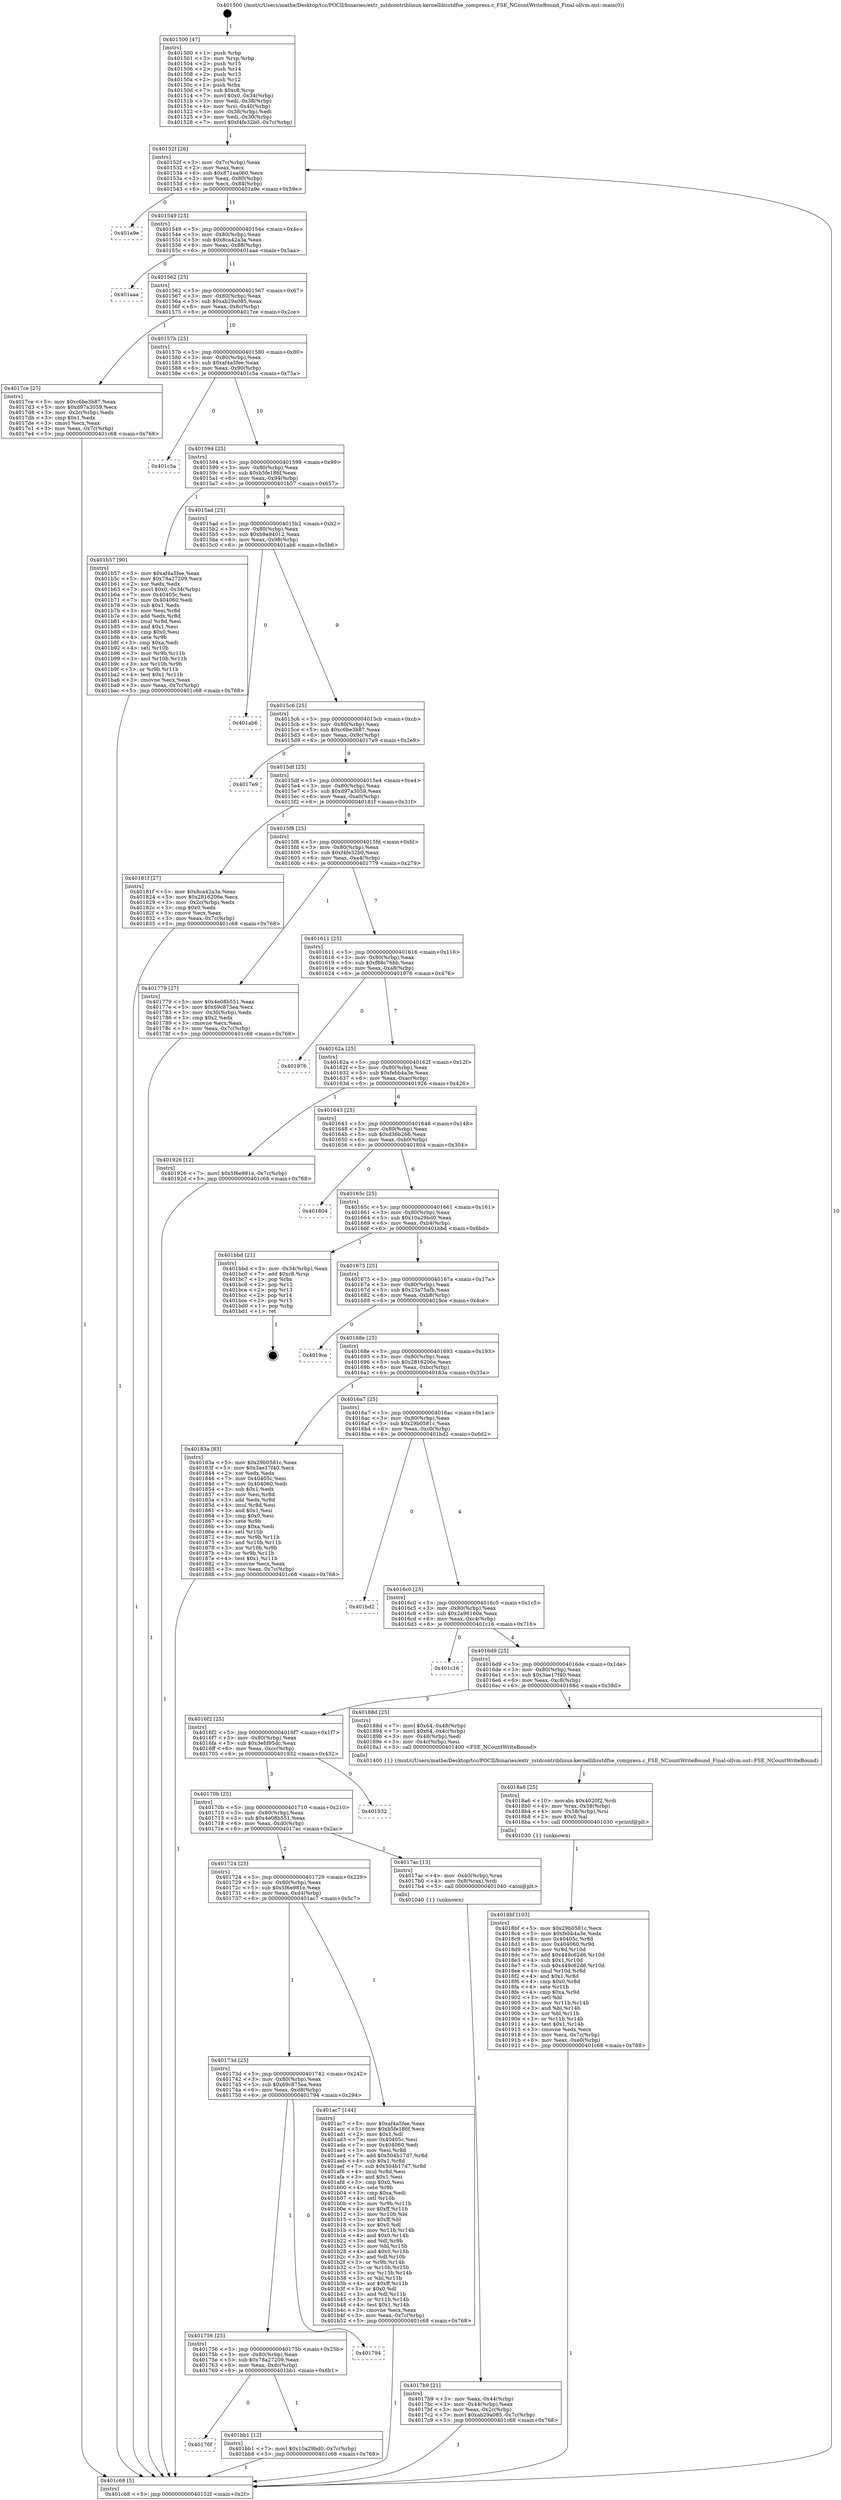 digraph "0x401500" {
  label = "0x401500 (/mnt/c/Users/mathe/Desktop/tcc/POCII/binaries/extr_zstdcontriblinux-kernellibzstdfse_compress.c_FSE_NCountWriteBound_Final-ollvm.out::main(0))"
  labelloc = "t"
  node[shape=record]

  Entry [label="",width=0.3,height=0.3,shape=circle,fillcolor=black,style=filled]
  "0x40152f" [label="{
     0x40152f [26]\l
     | [instrs]\l
     &nbsp;&nbsp;0x40152f \<+3\>: mov -0x7c(%rbp),%eax\l
     &nbsp;&nbsp;0x401532 \<+2\>: mov %eax,%ecx\l
     &nbsp;&nbsp;0x401534 \<+6\>: sub $0x871ea060,%ecx\l
     &nbsp;&nbsp;0x40153a \<+3\>: mov %eax,-0x80(%rbp)\l
     &nbsp;&nbsp;0x40153d \<+6\>: mov %ecx,-0x84(%rbp)\l
     &nbsp;&nbsp;0x401543 \<+6\>: je 0000000000401a9e \<main+0x59e\>\l
  }"]
  "0x401a9e" [label="{
     0x401a9e\l
  }", style=dashed]
  "0x401549" [label="{
     0x401549 [25]\l
     | [instrs]\l
     &nbsp;&nbsp;0x401549 \<+5\>: jmp 000000000040154e \<main+0x4e\>\l
     &nbsp;&nbsp;0x40154e \<+3\>: mov -0x80(%rbp),%eax\l
     &nbsp;&nbsp;0x401551 \<+5\>: sub $0x8ca42a3a,%eax\l
     &nbsp;&nbsp;0x401556 \<+6\>: mov %eax,-0x88(%rbp)\l
     &nbsp;&nbsp;0x40155c \<+6\>: je 0000000000401aaa \<main+0x5aa\>\l
  }"]
  Exit [label="",width=0.3,height=0.3,shape=circle,fillcolor=black,style=filled,peripheries=2]
  "0x401aaa" [label="{
     0x401aaa\l
  }", style=dashed]
  "0x401562" [label="{
     0x401562 [25]\l
     | [instrs]\l
     &nbsp;&nbsp;0x401562 \<+5\>: jmp 0000000000401567 \<main+0x67\>\l
     &nbsp;&nbsp;0x401567 \<+3\>: mov -0x80(%rbp),%eax\l
     &nbsp;&nbsp;0x40156a \<+5\>: sub $0xab29a085,%eax\l
     &nbsp;&nbsp;0x40156f \<+6\>: mov %eax,-0x8c(%rbp)\l
     &nbsp;&nbsp;0x401575 \<+6\>: je 00000000004017ce \<main+0x2ce\>\l
  }"]
  "0x40176f" [label="{
     0x40176f\l
  }", style=dashed]
  "0x4017ce" [label="{
     0x4017ce [27]\l
     | [instrs]\l
     &nbsp;&nbsp;0x4017ce \<+5\>: mov $0xc6be3b87,%eax\l
     &nbsp;&nbsp;0x4017d3 \<+5\>: mov $0xd97a3059,%ecx\l
     &nbsp;&nbsp;0x4017d8 \<+3\>: mov -0x2c(%rbp),%edx\l
     &nbsp;&nbsp;0x4017db \<+3\>: cmp $0x1,%edx\l
     &nbsp;&nbsp;0x4017de \<+3\>: cmovl %ecx,%eax\l
     &nbsp;&nbsp;0x4017e1 \<+3\>: mov %eax,-0x7c(%rbp)\l
     &nbsp;&nbsp;0x4017e4 \<+5\>: jmp 0000000000401c68 \<main+0x768\>\l
  }"]
  "0x40157b" [label="{
     0x40157b [25]\l
     | [instrs]\l
     &nbsp;&nbsp;0x40157b \<+5\>: jmp 0000000000401580 \<main+0x80\>\l
     &nbsp;&nbsp;0x401580 \<+3\>: mov -0x80(%rbp),%eax\l
     &nbsp;&nbsp;0x401583 \<+5\>: sub $0xaf4a5fee,%eax\l
     &nbsp;&nbsp;0x401588 \<+6\>: mov %eax,-0x90(%rbp)\l
     &nbsp;&nbsp;0x40158e \<+6\>: je 0000000000401c5a \<main+0x75a\>\l
  }"]
  "0x401bb1" [label="{
     0x401bb1 [12]\l
     | [instrs]\l
     &nbsp;&nbsp;0x401bb1 \<+7\>: movl $0x10a29bd0,-0x7c(%rbp)\l
     &nbsp;&nbsp;0x401bb8 \<+5\>: jmp 0000000000401c68 \<main+0x768\>\l
  }"]
  "0x401c5a" [label="{
     0x401c5a\l
  }", style=dashed]
  "0x401594" [label="{
     0x401594 [25]\l
     | [instrs]\l
     &nbsp;&nbsp;0x401594 \<+5\>: jmp 0000000000401599 \<main+0x99\>\l
     &nbsp;&nbsp;0x401599 \<+3\>: mov -0x80(%rbp),%eax\l
     &nbsp;&nbsp;0x40159c \<+5\>: sub $0xb5fe186f,%eax\l
     &nbsp;&nbsp;0x4015a1 \<+6\>: mov %eax,-0x94(%rbp)\l
     &nbsp;&nbsp;0x4015a7 \<+6\>: je 0000000000401b57 \<main+0x657\>\l
  }"]
  "0x401756" [label="{
     0x401756 [25]\l
     | [instrs]\l
     &nbsp;&nbsp;0x401756 \<+5\>: jmp 000000000040175b \<main+0x25b\>\l
     &nbsp;&nbsp;0x40175b \<+3\>: mov -0x80(%rbp),%eax\l
     &nbsp;&nbsp;0x40175e \<+5\>: sub $0x78a27209,%eax\l
     &nbsp;&nbsp;0x401763 \<+6\>: mov %eax,-0xdc(%rbp)\l
     &nbsp;&nbsp;0x401769 \<+6\>: je 0000000000401bb1 \<main+0x6b1\>\l
  }"]
  "0x401b57" [label="{
     0x401b57 [90]\l
     | [instrs]\l
     &nbsp;&nbsp;0x401b57 \<+5\>: mov $0xaf4a5fee,%eax\l
     &nbsp;&nbsp;0x401b5c \<+5\>: mov $0x78a27209,%ecx\l
     &nbsp;&nbsp;0x401b61 \<+2\>: xor %edx,%edx\l
     &nbsp;&nbsp;0x401b63 \<+7\>: movl $0x0,-0x34(%rbp)\l
     &nbsp;&nbsp;0x401b6a \<+7\>: mov 0x40405c,%esi\l
     &nbsp;&nbsp;0x401b71 \<+7\>: mov 0x404060,%edi\l
     &nbsp;&nbsp;0x401b78 \<+3\>: sub $0x1,%edx\l
     &nbsp;&nbsp;0x401b7b \<+3\>: mov %esi,%r8d\l
     &nbsp;&nbsp;0x401b7e \<+3\>: add %edx,%r8d\l
     &nbsp;&nbsp;0x401b81 \<+4\>: imul %r8d,%esi\l
     &nbsp;&nbsp;0x401b85 \<+3\>: and $0x1,%esi\l
     &nbsp;&nbsp;0x401b88 \<+3\>: cmp $0x0,%esi\l
     &nbsp;&nbsp;0x401b8b \<+4\>: sete %r9b\l
     &nbsp;&nbsp;0x401b8f \<+3\>: cmp $0xa,%edi\l
     &nbsp;&nbsp;0x401b92 \<+4\>: setl %r10b\l
     &nbsp;&nbsp;0x401b96 \<+3\>: mov %r9b,%r11b\l
     &nbsp;&nbsp;0x401b99 \<+3\>: and %r10b,%r11b\l
     &nbsp;&nbsp;0x401b9c \<+3\>: xor %r10b,%r9b\l
     &nbsp;&nbsp;0x401b9f \<+3\>: or %r9b,%r11b\l
     &nbsp;&nbsp;0x401ba2 \<+4\>: test $0x1,%r11b\l
     &nbsp;&nbsp;0x401ba6 \<+3\>: cmovne %ecx,%eax\l
     &nbsp;&nbsp;0x401ba9 \<+3\>: mov %eax,-0x7c(%rbp)\l
     &nbsp;&nbsp;0x401bac \<+5\>: jmp 0000000000401c68 \<main+0x768\>\l
  }"]
  "0x4015ad" [label="{
     0x4015ad [25]\l
     | [instrs]\l
     &nbsp;&nbsp;0x4015ad \<+5\>: jmp 00000000004015b2 \<main+0xb2\>\l
     &nbsp;&nbsp;0x4015b2 \<+3\>: mov -0x80(%rbp),%eax\l
     &nbsp;&nbsp;0x4015b5 \<+5\>: sub $0xb9a94012,%eax\l
     &nbsp;&nbsp;0x4015ba \<+6\>: mov %eax,-0x98(%rbp)\l
     &nbsp;&nbsp;0x4015c0 \<+6\>: je 0000000000401ab6 \<main+0x5b6\>\l
  }"]
  "0x401794" [label="{
     0x401794\l
  }", style=dashed]
  "0x401ab6" [label="{
     0x401ab6\l
  }", style=dashed]
  "0x4015c6" [label="{
     0x4015c6 [25]\l
     | [instrs]\l
     &nbsp;&nbsp;0x4015c6 \<+5\>: jmp 00000000004015cb \<main+0xcb\>\l
     &nbsp;&nbsp;0x4015cb \<+3\>: mov -0x80(%rbp),%eax\l
     &nbsp;&nbsp;0x4015ce \<+5\>: sub $0xc6be3b87,%eax\l
     &nbsp;&nbsp;0x4015d3 \<+6\>: mov %eax,-0x9c(%rbp)\l
     &nbsp;&nbsp;0x4015d9 \<+6\>: je 00000000004017e9 \<main+0x2e9\>\l
  }"]
  "0x40173d" [label="{
     0x40173d [25]\l
     | [instrs]\l
     &nbsp;&nbsp;0x40173d \<+5\>: jmp 0000000000401742 \<main+0x242\>\l
     &nbsp;&nbsp;0x401742 \<+3\>: mov -0x80(%rbp),%eax\l
     &nbsp;&nbsp;0x401745 \<+5\>: sub $0x69c875ea,%eax\l
     &nbsp;&nbsp;0x40174a \<+6\>: mov %eax,-0xd8(%rbp)\l
     &nbsp;&nbsp;0x401750 \<+6\>: je 0000000000401794 \<main+0x294\>\l
  }"]
  "0x4017e9" [label="{
     0x4017e9\l
  }", style=dashed]
  "0x4015df" [label="{
     0x4015df [25]\l
     | [instrs]\l
     &nbsp;&nbsp;0x4015df \<+5\>: jmp 00000000004015e4 \<main+0xe4\>\l
     &nbsp;&nbsp;0x4015e4 \<+3\>: mov -0x80(%rbp),%eax\l
     &nbsp;&nbsp;0x4015e7 \<+5\>: sub $0xd97a3059,%eax\l
     &nbsp;&nbsp;0x4015ec \<+6\>: mov %eax,-0xa0(%rbp)\l
     &nbsp;&nbsp;0x4015f2 \<+6\>: je 000000000040181f \<main+0x31f\>\l
  }"]
  "0x401ac7" [label="{
     0x401ac7 [144]\l
     | [instrs]\l
     &nbsp;&nbsp;0x401ac7 \<+5\>: mov $0xaf4a5fee,%eax\l
     &nbsp;&nbsp;0x401acc \<+5\>: mov $0xb5fe186f,%ecx\l
     &nbsp;&nbsp;0x401ad1 \<+2\>: mov $0x1,%dl\l
     &nbsp;&nbsp;0x401ad3 \<+7\>: mov 0x40405c,%esi\l
     &nbsp;&nbsp;0x401ada \<+7\>: mov 0x404060,%edi\l
     &nbsp;&nbsp;0x401ae1 \<+3\>: mov %esi,%r8d\l
     &nbsp;&nbsp;0x401ae4 \<+7\>: add $0x504b17d7,%r8d\l
     &nbsp;&nbsp;0x401aeb \<+4\>: sub $0x1,%r8d\l
     &nbsp;&nbsp;0x401aef \<+7\>: sub $0x504b17d7,%r8d\l
     &nbsp;&nbsp;0x401af6 \<+4\>: imul %r8d,%esi\l
     &nbsp;&nbsp;0x401afa \<+3\>: and $0x1,%esi\l
     &nbsp;&nbsp;0x401afd \<+3\>: cmp $0x0,%esi\l
     &nbsp;&nbsp;0x401b00 \<+4\>: sete %r9b\l
     &nbsp;&nbsp;0x401b04 \<+3\>: cmp $0xa,%edi\l
     &nbsp;&nbsp;0x401b07 \<+4\>: setl %r10b\l
     &nbsp;&nbsp;0x401b0b \<+3\>: mov %r9b,%r11b\l
     &nbsp;&nbsp;0x401b0e \<+4\>: xor $0xff,%r11b\l
     &nbsp;&nbsp;0x401b12 \<+3\>: mov %r10b,%bl\l
     &nbsp;&nbsp;0x401b15 \<+3\>: xor $0xff,%bl\l
     &nbsp;&nbsp;0x401b18 \<+3\>: xor $0x0,%dl\l
     &nbsp;&nbsp;0x401b1b \<+3\>: mov %r11b,%r14b\l
     &nbsp;&nbsp;0x401b1e \<+4\>: and $0x0,%r14b\l
     &nbsp;&nbsp;0x401b22 \<+3\>: and %dl,%r9b\l
     &nbsp;&nbsp;0x401b25 \<+3\>: mov %bl,%r15b\l
     &nbsp;&nbsp;0x401b28 \<+4\>: and $0x0,%r15b\l
     &nbsp;&nbsp;0x401b2c \<+3\>: and %dl,%r10b\l
     &nbsp;&nbsp;0x401b2f \<+3\>: or %r9b,%r14b\l
     &nbsp;&nbsp;0x401b32 \<+3\>: or %r10b,%r15b\l
     &nbsp;&nbsp;0x401b35 \<+3\>: xor %r15b,%r14b\l
     &nbsp;&nbsp;0x401b38 \<+3\>: or %bl,%r11b\l
     &nbsp;&nbsp;0x401b3b \<+4\>: xor $0xff,%r11b\l
     &nbsp;&nbsp;0x401b3f \<+3\>: or $0x0,%dl\l
     &nbsp;&nbsp;0x401b42 \<+3\>: and %dl,%r11b\l
     &nbsp;&nbsp;0x401b45 \<+3\>: or %r11b,%r14b\l
     &nbsp;&nbsp;0x401b48 \<+4\>: test $0x1,%r14b\l
     &nbsp;&nbsp;0x401b4c \<+3\>: cmovne %ecx,%eax\l
     &nbsp;&nbsp;0x401b4f \<+3\>: mov %eax,-0x7c(%rbp)\l
     &nbsp;&nbsp;0x401b52 \<+5\>: jmp 0000000000401c68 \<main+0x768\>\l
  }"]
  "0x40181f" [label="{
     0x40181f [27]\l
     | [instrs]\l
     &nbsp;&nbsp;0x40181f \<+5\>: mov $0x8ca42a3a,%eax\l
     &nbsp;&nbsp;0x401824 \<+5\>: mov $0x2816206e,%ecx\l
     &nbsp;&nbsp;0x401829 \<+3\>: mov -0x2c(%rbp),%edx\l
     &nbsp;&nbsp;0x40182c \<+3\>: cmp $0x0,%edx\l
     &nbsp;&nbsp;0x40182f \<+3\>: cmove %ecx,%eax\l
     &nbsp;&nbsp;0x401832 \<+3\>: mov %eax,-0x7c(%rbp)\l
     &nbsp;&nbsp;0x401835 \<+5\>: jmp 0000000000401c68 \<main+0x768\>\l
  }"]
  "0x4015f8" [label="{
     0x4015f8 [25]\l
     | [instrs]\l
     &nbsp;&nbsp;0x4015f8 \<+5\>: jmp 00000000004015fd \<main+0xfd\>\l
     &nbsp;&nbsp;0x4015fd \<+3\>: mov -0x80(%rbp),%eax\l
     &nbsp;&nbsp;0x401600 \<+5\>: sub $0xf4fe32b0,%eax\l
     &nbsp;&nbsp;0x401605 \<+6\>: mov %eax,-0xa4(%rbp)\l
     &nbsp;&nbsp;0x40160b \<+6\>: je 0000000000401779 \<main+0x279\>\l
  }"]
  "0x4018bf" [label="{
     0x4018bf [103]\l
     | [instrs]\l
     &nbsp;&nbsp;0x4018bf \<+5\>: mov $0x29b0581c,%ecx\l
     &nbsp;&nbsp;0x4018c4 \<+5\>: mov $0xfebb4a3e,%edx\l
     &nbsp;&nbsp;0x4018c9 \<+8\>: mov 0x40405c,%r8d\l
     &nbsp;&nbsp;0x4018d1 \<+8\>: mov 0x404060,%r9d\l
     &nbsp;&nbsp;0x4018d9 \<+3\>: mov %r8d,%r10d\l
     &nbsp;&nbsp;0x4018dc \<+7\>: add $0x449c62d6,%r10d\l
     &nbsp;&nbsp;0x4018e3 \<+4\>: sub $0x1,%r10d\l
     &nbsp;&nbsp;0x4018e7 \<+7\>: sub $0x449c62d6,%r10d\l
     &nbsp;&nbsp;0x4018ee \<+4\>: imul %r10d,%r8d\l
     &nbsp;&nbsp;0x4018f2 \<+4\>: and $0x1,%r8d\l
     &nbsp;&nbsp;0x4018f6 \<+4\>: cmp $0x0,%r8d\l
     &nbsp;&nbsp;0x4018fa \<+4\>: sete %r11b\l
     &nbsp;&nbsp;0x4018fe \<+4\>: cmp $0xa,%r9d\l
     &nbsp;&nbsp;0x401902 \<+3\>: setl %bl\l
     &nbsp;&nbsp;0x401905 \<+3\>: mov %r11b,%r14b\l
     &nbsp;&nbsp;0x401908 \<+3\>: and %bl,%r14b\l
     &nbsp;&nbsp;0x40190b \<+3\>: xor %bl,%r11b\l
     &nbsp;&nbsp;0x40190e \<+3\>: or %r11b,%r14b\l
     &nbsp;&nbsp;0x401911 \<+4\>: test $0x1,%r14b\l
     &nbsp;&nbsp;0x401915 \<+3\>: cmovne %edx,%ecx\l
     &nbsp;&nbsp;0x401918 \<+3\>: mov %ecx,-0x7c(%rbp)\l
     &nbsp;&nbsp;0x40191b \<+6\>: mov %eax,-0xe0(%rbp)\l
     &nbsp;&nbsp;0x401921 \<+5\>: jmp 0000000000401c68 \<main+0x768\>\l
  }"]
  "0x401779" [label="{
     0x401779 [27]\l
     | [instrs]\l
     &nbsp;&nbsp;0x401779 \<+5\>: mov $0x4e08b551,%eax\l
     &nbsp;&nbsp;0x40177e \<+5\>: mov $0x69c875ea,%ecx\l
     &nbsp;&nbsp;0x401783 \<+3\>: mov -0x30(%rbp),%edx\l
     &nbsp;&nbsp;0x401786 \<+3\>: cmp $0x2,%edx\l
     &nbsp;&nbsp;0x401789 \<+3\>: cmovne %ecx,%eax\l
     &nbsp;&nbsp;0x40178c \<+3\>: mov %eax,-0x7c(%rbp)\l
     &nbsp;&nbsp;0x40178f \<+5\>: jmp 0000000000401c68 \<main+0x768\>\l
  }"]
  "0x401611" [label="{
     0x401611 [25]\l
     | [instrs]\l
     &nbsp;&nbsp;0x401611 \<+5\>: jmp 0000000000401616 \<main+0x116\>\l
     &nbsp;&nbsp;0x401616 \<+3\>: mov -0x80(%rbp),%eax\l
     &nbsp;&nbsp;0x401619 \<+5\>: sub $0xf88c76bb,%eax\l
     &nbsp;&nbsp;0x40161e \<+6\>: mov %eax,-0xa8(%rbp)\l
     &nbsp;&nbsp;0x401624 \<+6\>: je 0000000000401976 \<main+0x476\>\l
  }"]
  "0x401c68" [label="{
     0x401c68 [5]\l
     | [instrs]\l
     &nbsp;&nbsp;0x401c68 \<+5\>: jmp 000000000040152f \<main+0x2f\>\l
  }"]
  "0x401500" [label="{
     0x401500 [47]\l
     | [instrs]\l
     &nbsp;&nbsp;0x401500 \<+1\>: push %rbp\l
     &nbsp;&nbsp;0x401501 \<+3\>: mov %rsp,%rbp\l
     &nbsp;&nbsp;0x401504 \<+2\>: push %r15\l
     &nbsp;&nbsp;0x401506 \<+2\>: push %r14\l
     &nbsp;&nbsp;0x401508 \<+2\>: push %r13\l
     &nbsp;&nbsp;0x40150a \<+2\>: push %r12\l
     &nbsp;&nbsp;0x40150c \<+1\>: push %rbx\l
     &nbsp;&nbsp;0x40150d \<+7\>: sub $0xc8,%rsp\l
     &nbsp;&nbsp;0x401514 \<+7\>: movl $0x0,-0x34(%rbp)\l
     &nbsp;&nbsp;0x40151b \<+3\>: mov %edi,-0x38(%rbp)\l
     &nbsp;&nbsp;0x40151e \<+4\>: mov %rsi,-0x40(%rbp)\l
     &nbsp;&nbsp;0x401522 \<+3\>: mov -0x38(%rbp),%edi\l
     &nbsp;&nbsp;0x401525 \<+3\>: mov %edi,-0x30(%rbp)\l
     &nbsp;&nbsp;0x401528 \<+7\>: movl $0xf4fe32b0,-0x7c(%rbp)\l
  }"]
  "0x4018a6" [label="{
     0x4018a6 [25]\l
     | [instrs]\l
     &nbsp;&nbsp;0x4018a6 \<+10\>: movabs $0x4020f2,%rdi\l
     &nbsp;&nbsp;0x4018b0 \<+4\>: mov %rax,-0x58(%rbp)\l
     &nbsp;&nbsp;0x4018b4 \<+4\>: mov -0x58(%rbp),%rsi\l
     &nbsp;&nbsp;0x4018b8 \<+2\>: mov $0x0,%al\l
     &nbsp;&nbsp;0x4018ba \<+5\>: call 0000000000401030 \<printf@plt\>\l
     | [calls]\l
     &nbsp;&nbsp;0x401030 \{1\} (unknown)\l
  }"]
  "0x401976" [label="{
     0x401976\l
  }", style=dashed]
  "0x40162a" [label="{
     0x40162a [25]\l
     | [instrs]\l
     &nbsp;&nbsp;0x40162a \<+5\>: jmp 000000000040162f \<main+0x12f\>\l
     &nbsp;&nbsp;0x40162f \<+3\>: mov -0x80(%rbp),%eax\l
     &nbsp;&nbsp;0x401632 \<+5\>: sub $0xfebb4a3e,%eax\l
     &nbsp;&nbsp;0x401637 \<+6\>: mov %eax,-0xac(%rbp)\l
     &nbsp;&nbsp;0x40163d \<+6\>: je 0000000000401926 \<main+0x426\>\l
  }"]
  "0x4017b9" [label="{
     0x4017b9 [21]\l
     | [instrs]\l
     &nbsp;&nbsp;0x4017b9 \<+3\>: mov %eax,-0x44(%rbp)\l
     &nbsp;&nbsp;0x4017bc \<+3\>: mov -0x44(%rbp),%eax\l
     &nbsp;&nbsp;0x4017bf \<+3\>: mov %eax,-0x2c(%rbp)\l
     &nbsp;&nbsp;0x4017c2 \<+7\>: movl $0xab29a085,-0x7c(%rbp)\l
     &nbsp;&nbsp;0x4017c9 \<+5\>: jmp 0000000000401c68 \<main+0x768\>\l
  }"]
  "0x401926" [label="{
     0x401926 [12]\l
     | [instrs]\l
     &nbsp;&nbsp;0x401926 \<+7\>: movl $0x5f6e981e,-0x7c(%rbp)\l
     &nbsp;&nbsp;0x40192d \<+5\>: jmp 0000000000401c68 \<main+0x768\>\l
  }"]
  "0x401643" [label="{
     0x401643 [25]\l
     | [instrs]\l
     &nbsp;&nbsp;0x401643 \<+5\>: jmp 0000000000401648 \<main+0x148\>\l
     &nbsp;&nbsp;0x401648 \<+3\>: mov -0x80(%rbp),%eax\l
     &nbsp;&nbsp;0x40164b \<+5\>: sub $0xd36b266,%eax\l
     &nbsp;&nbsp;0x401650 \<+6\>: mov %eax,-0xb0(%rbp)\l
     &nbsp;&nbsp;0x401656 \<+6\>: je 0000000000401804 \<main+0x304\>\l
  }"]
  "0x401724" [label="{
     0x401724 [25]\l
     | [instrs]\l
     &nbsp;&nbsp;0x401724 \<+5\>: jmp 0000000000401729 \<main+0x229\>\l
     &nbsp;&nbsp;0x401729 \<+3\>: mov -0x80(%rbp),%eax\l
     &nbsp;&nbsp;0x40172c \<+5\>: sub $0x5f6e981e,%eax\l
     &nbsp;&nbsp;0x401731 \<+6\>: mov %eax,-0xd4(%rbp)\l
     &nbsp;&nbsp;0x401737 \<+6\>: je 0000000000401ac7 \<main+0x5c7\>\l
  }"]
  "0x401804" [label="{
     0x401804\l
  }", style=dashed]
  "0x40165c" [label="{
     0x40165c [25]\l
     | [instrs]\l
     &nbsp;&nbsp;0x40165c \<+5\>: jmp 0000000000401661 \<main+0x161\>\l
     &nbsp;&nbsp;0x401661 \<+3\>: mov -0x80(%rbp),%eax\l
     &nbsp;&nbsp;0x401664 \<+5\>: sub $0x10a29bd0,%eax\l
     &nbsp;&nbsp;0x401669 \<+6\>: mov %eax,-0xb4(%rbp)\l
     &nbsp;&nbsp;0x40166f \<+6\>: je 0000000000401bbd \<main+0x6bd\>\l
  }"]
  "0x4017ac" [label="{
     0x4017ac [13]\l
     | [instrs]\l
     &nbsp;&nbsp;0x4017ac \<+4\>: mov -0x40(%rbp),%rax\l
     &nbsp;&nbsp;0x4017b0 \<+4\>: mov 0x8(%rax),%rdi\l
     &nbsp;&nbsp;0x4017b4 \<+5\>: call 0000000000401040 \<atoi@plt\>\l
     | [calls]\l
     &nbsp;&nbsp;0x401040 \{1\} (unknown)\l
  }"]
  "0x401bbd" [label="{
     0x401bbd [21]\l
     | [instrs]\l
     &nbsp;&nbsp;0x401bbd \<+3\>: mov -0x34(%rbp),%eax\l
     &nbsp;&nbsp;0x401bc0 \<+7\>: add $0xc8,%rsp\l
     &nbsp;&nbsp;0x401bc7 \<+1\>: pop %rbx\l
     &nbsp;&nbsp;0x401bc8 \<+2\>: pop %r12\l
     &nbsp;&nbsp;0x401bca \<+2\>: pop %r13\l
     &nbsp;&nbsp;0x401bcc \<+2\>: pop %r14\l
     &nbsp;&nbsp;0x401bce \<+2\>: pop %r15\l
     &nbsp;&nbsp;0x401bd0 \<+1\>: pop %rbp\l
     &nbsp;&nbsp;0x401bd1 \<+1\>: ret\l
  }"]
  "0x401675" [label="{
     0x401675 [25]\l
     | [instrs]\l
     &nbsp;&nbsp;0x401675 \<+5\>: jmp 000000000040167a \<main+0x17a\>\l
     &nbsp;&nbsp;0x40167a \<+3\>: mov -0x80(%rbp),%eax\l
     &nbsp;&nbsp;0x40167d \<+5\>: sub $0x23a75afb,%eax\l
     &nbsp;&nbsp;0x401682 \<+6\>: mov %eax,-0xb8(%rbp)\l
     &nbsp;&nbsp;0x401688 \<+6\>: je 00000000004019ce \<main+0x4ce\>\l
  }"]
  "0x40170b" [label="{
     0x40170b [25]\l
     | [instrs]\l
     &nbsp;&nbsp;0x40170b \<+5\>: jmp 0000000000401710 \<main+0x210\>\l
     &nbsp;&nbsp;0x401710 \<+3\>: mov -0x80(%rbp),%eax\l
     &nbsp;&nbsp;0x401713 \<+5\>: sub $0x4e08b551,%eax\l
     &nbsp;&nbsp;0x401718 \<+6\>: mov %eax,-0xd0(%rbp)\l
     &nbsp;&nbsp;0x40171e \<+6\>: je 00000000004017ac \<main+0x2ac\>\l
  }"]
  "0x4019ce" [label="{
     0x4019ce\l
  }", style=dashed]
  "0x40168e" [label="{
     0x40168e [25]\l
     | [instrs]\l
     &nbsp;&nbsp;0x40168e \<+5\>: jmp 0000000000401693 \<main+0x193\>\l
     &nbsp;&nbsp;0x401693 \<+3\>: mov -0x80(%rbp),%eax\l
     &nbsp;&nbsp;0x401696 \<+5\>: sub $0x2816206e,%eax\l
     &nbsp;&nbsp;0x40169b \<+6\>: mov %eax,-0xbc(%rbp)\l
     &nbsp;&nbsp;0x4016a1 \<+6\>: je 000000000040183a \<main+0x33a\>\l
  }"]
  "0x401932" [label="{
     0x401932\l
  }", style=dashed]
  "0x40183a" [label="{
     0x40183a [83]\l
     | [instrs]\l
     &nbsp;&nbsp;0x40183a \<+5\>: mov $0x29b0581c,%eax\l
     &nbsp;&nbsp;0x40183f \<+5\>: mov $0x3ae17f40,%ecx\l
     &nbsp;&nbsp;0x401844 \<+2\>: xor %edx,%edx\l
     &nbsp;&nbsp;0x401846 \<+7\>: mov 0x40405c,%esi\l
     &nbsp;&nbsp;0x40184d \<+7\>: mov 0x404060,%edi\l
     &nbsp;&nbsp;0x401854 \<+3\>: sub $0x1,%edx\l
     &nbsp;&nbsp;0x401857 \<+3\>: mov %esi,%r8d\l
     &nbsp;&nbsp;0x40185a \<+3\>: add %edx,%r8d\l
     &nbsp;&nbsp;0x40185d \<+4\>: imul %r8d,%esi\l
     &nbsp;&nbsp;0x401861 \<+3\>: and $0x1,%esi\l
     &nbsp;&nbsp;0x401864 \<+3\>: cmp $0x0,%esi\l
     &nbsp;&nbsp;0x401867 \<+4\>: sete %r9b\l
     &nbsp;&nbsp;0x40186b \<+3\>: cmp $0xa,%edi\l
     &nbsp;&nbsp;0x40186e \<+4\>: setl %r10b\l
     &nbsp;&nbsp;0x401872 \<+3\>: mov %r9b,%r11b\l
     &nbsp;&nbsp;0x401875 \<+3\>: and %r10b,%r11b\l
     &nbsp;&nbsp;0x401878 \<+3\>: xor %r10b,%r9b\l
     &nbsp;&nbsp;0x40187b \<+3\>: or %r9b,%r11b\l
     &nbsp;&nbsp;0x40187e \<+4\>: test $0x1,%r11b\l
     &nbsp;&nbsp;0x401882 \<+3\>: cmovne %ecx,%eax\l
     &nbsp;&nbsp;0x401885 \<+3\>: mov %eax,-0x7c(%rbp)\l
     &nbsp;&nbsp;0x401888 \<+5\>: jmp 0000000000401c68 \<main+0x768\>\l
  }"]
  "0x4016a7" [label="{
     0x4016a7 [25]\l
     | [instrs]\l
     &nbsp;&nbsp;0x4016a7 \<+5\>: jmp 00000000004016ac \<main+0x1ac\>\l
     &nbsp;&nbsp;0x4016ac \<+3\>: mov -0x80(%rbp),%eax\l
     &nbsp;&nbsp;0x4016af \<+5\>: sub $0x29b0581c,%eax\l
     &nbsp;&nbsp;0x4016b4 \<+6\>: mov %eax,-0xc0(%rbp)\l
     &nbsp;&nbsp;0x4016ba \<+6\>: je 0000000000401bd2 \<main+0x6d2\>\l
  }"]
  "0x4016f2" [label="{
     0x4016f2 [25]\l
     | [instrs]\l
     &nbsp;&nbsp;0x4016f2 \<+5\>: jmp 00000000004016f7 \<main+0x1f7\>\l
     &nbsp;&nbsp;0x4016f7 \<+3\>: mov -0x80(%rbp),%eax\l
     &nbsp;&nbsp;0x4016fa \<+5\>: sub $0x3efd95dc,%eax\l
     &nbsp;&nbsp;0x4016ff \<+6\>: mov %eax,-0xcc(%rbp)\l
     &nbsp;&nbsp;0x401705 \<+6\>: je 0000000000401932 \<main+0x432\>\l
  }"]
  "0x401bd2" [label="{
     0x401bd2\l
  }", style=dashed]
  "0x4016c0" [label="{
     0x4016c0 [25]\l
     | [instrs]\l
     &nbsp;&nbsp;0x4016c0 \<+5\>: jmp 00000000004016c5 \<main+0x1c5\>\l
     &nbsp;&nbsp;0x4016c5 \<+3\>: mov -0x80(%rbp),%eax\l
     &nbsp;&nbsp;0x4016c8 \<+5\>: sub $0x2a96160e,%eax\l
     &nbsp;&nbsp;0x4016cd \<+6\>: mov %eax,-0xc4(%rbp)\l
     &nbsp;&nbsp;0x4016d3 \<+6\>: je 0000000000401c16 \<main+0x716\>\l
  }"]
  "0x40188d" [label="{
     0x40188d [25]\l
     | [instrs]\l
     &nbsp;&nbsp;0x40188d \<+7\>: movl $0x64,-0x48(%rbp)\l
     &nbsp;&nbsp;0x401894 \<+7\>: movl $0x64,-0x4c(%rbp)\l
     &nbsp;&nbsp;0x40189b \<+3\>: mov -0x48(%rbp),%edi\l
     &nbsp;&nbsp;0x40189e \<+3\>: mov -0x4c(%rbp),%esi\l
     &nbsp;&nbsp;0x4018a1 \<+5\>: call 0000000000401400 \<FSE_NCountWriteBound\>\l
     | [calls]\l
     &nbsp;&nbsp;0x401400 \{1\} (/mnt/c/Users/mathe/Desktop/tcc/POCII/binaries/extr_zstdcontriblinux-kernellibzstdfse_compress.c_FSE_NCountWriteBound_Final-ollvm.out::FSE_NCountWriteBound)\l
  }"]
  "0x401c16" [label="{
     0x401c16\l
  }", style=dashed]
  "0x4016d9" [label="{
     0x4016d9 [25]\l
     | [instrs]\l
     &nbsp;&nbsp;0x4016d9 \<+5\>: jmp 00000000004016de \<main+0x1de\>\l
     &nbsp;&nbsp;0x4016de \<+3\>: mov -0x80(%rbp),%eax\l
     &nbsp;&nbsp;0x4016e1 \<+5\>: sub $0x3ae17f40,%eax\l
     &nbsp;&nbsp;0x4016e6 \<+6\>: mov %eax,-0xc8(%rbp)\l
     &nbsp;&nbsp;0x4016ec \<+6\>: je 000000000040188d \<main+0x38d\>\l
  }"]
  Entry -> "0x401500" [label=" 1"]
  "0x40152f" -> "0x401a9e" [label=" 0"]
  "0x40152f" -> "0x401549" [label=" 11"]
  "0x401bbd" -> Exit [label=" 1"]
  "0x401549" -> "0x401aaa" [label=" 0"]
  "0x401549" -> "0x401562" [label=" 11"]
  "0x401bb1" -> "0x401c68" [label=" 1"]
  "0x401562" -> "0x4017ce" [label=" 1"]
  "0x401562" -> "0x40157b" [label=" 10"]
  "0x401756" -> "0x40176f" [label=" 0"]
  "0x40157b" -> "0x401c5a" [label=" 0"]
  "0x40157b" -> "0x401594" [label=" 10"]
  "0x401756" -> "0x401bb1" [label=" 1"]
  "0x401594" -> "0x401b57" [label=" 1"]
  "0x401594" -> "0x4015ad" [label=" 9"]
  "0x40173d" -> "0x401756" [label=" 1"]
  "0x4015ad" -> "0x401ab6" [label=" 0"]
  "0x4015ad" -> "0x4015c6" [label=" 9"]
  "0x40173d" -> "0x401794" [label=" 0"]
  "0x4015c6" -> "0x4017e9" [label=" 0"]
  "0x4015c6" -> "0x4015df" [label=" 9"]
  "0x401b57" -> "0x401c68" [label=" 1"]
  "0x4015df" -> "0x40181f" [label=" 1"]
  "0x4015df" -> "0x4015f8" [label=" 8"]
  "0x401ac7" -> "0x401c68" [label=" 1"]
  "0x4015f8" -> "0x401779" [label=" 1"]
  "0x4015f8" -> "0x401611" [label=" 7"]
  "0x401779" -> "0x401c68" [label=" 1"]
  "0x401500" -> "0x40152f" [label=" 1"]
  "0x401c68" -> "0x40152f" [label=" 10"]
  "0x401724" -> "0x401ac7" [label=" 1"]
  "0x401611" -> "0x401976" [label=" 0"]
  "0x401611" -> "0x40162a" [label=" 7"]
  "0x401724" -> "0x40173d" [label=" 1"]
  "0x40162a" -> "0x401926" [label=" 1"]
  "0x40162a" -> "0x401643" [label=" 6"]
  "0x401926" -> "0x401c68" [label=" 1"]
  "0x401643" -> "0x401804" [label=" 0"]
  "0x401643" -> "0x40165c" [label=" 6"]
  "0x4018bf" -> "0x401c68" [label=" 1"]
  "0x40165c" -> "0x401bbd" [label=" 1"]
  "0x40165c" -> "0x401675" [label=" 5"]
  "0x4018a6" -> "0x4018bf" [label=" 1"]
  "0x401675" -> "0x4019ce" [label=" 0"]
  "0x401675" -> "0x40168e" [label=" 5"]
  "0x40183a" -> "0x401c68" [label=" 1"]
  "0x40168e" -> "0x40183a" [label=" 1"]
  "0x40168e" -> "0x4016a7" [label=" 4"]
  "0x40181f" -> "0x401c68" [label=" 1"]
  "0x4016a7" -> "0x401bd2" [label=" 0"]
  "0x4016a7" -> "0x4016c0" [label=" 4"]
  "0x4017b9" -> "0x401c68" [label=" 1"]
  "0x4016c0" -> "0x401c16" [label=" 0"]
  "0x4016c0" -> "0x4016d9" [label=" 4"]
  "0x4017ac" -> "0x4017b9" [label=" 1"]
  "0x4016d9" -> "0x40188d" [label=" 1"]
  "0x4016d9" -> "0x4016f2" [label=" 3"]
  "0x4017ce" -> "0x401c68" [label=" 1"]
  "0x4016f2" -> "0x401932" [label=" 0"]
  "0x4016f2" -> "0x40170b" [label=" 3"]
  "0x40188d" -> "0x4018a6" [label=" 1"]
  "0x40170b" -> "0x4017ac" [label=" 1"]
  "0x40170b" -> "0x401724" [label=" 2"]
}
